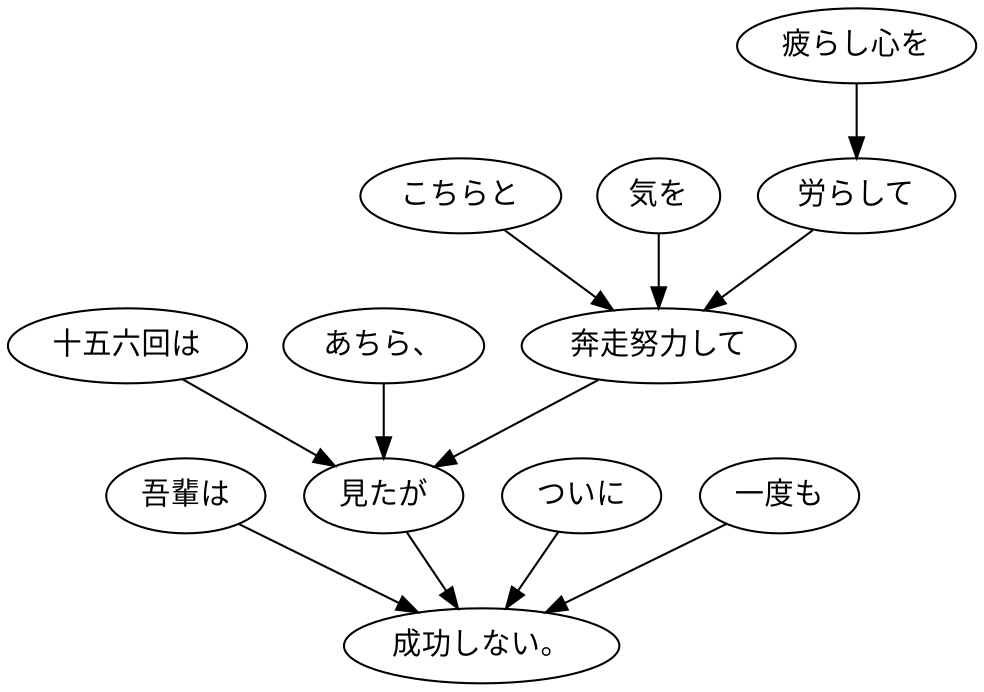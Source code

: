 digraph graph3314 {
	node0 [label="吾輩は"];
	node1 [label="十五六回は"];
	node2 [label="あちら、"];
	node3 [label="こちらと"];
	node4 [label="気を"];
	node5 [label="疲らし心を"];
	node6 [label="労らして"];
	node7 [label="奔走努力して"];
	node8 [label="見たが"];
	node9 [label="ついに"];
	node10 [label="一度も"];
	node11 [label="成功しない。"];
	node0 -> node11;
	node1 -> node8;
	node2 -> node8;
	node3 -> node7;
	node4 -> node7;
	node5 -> node6;
	node6 -> node7;
	node7 -> node8;
	node8 -> node11;
	node9 -> node11;
	node10 -> node11;
}
